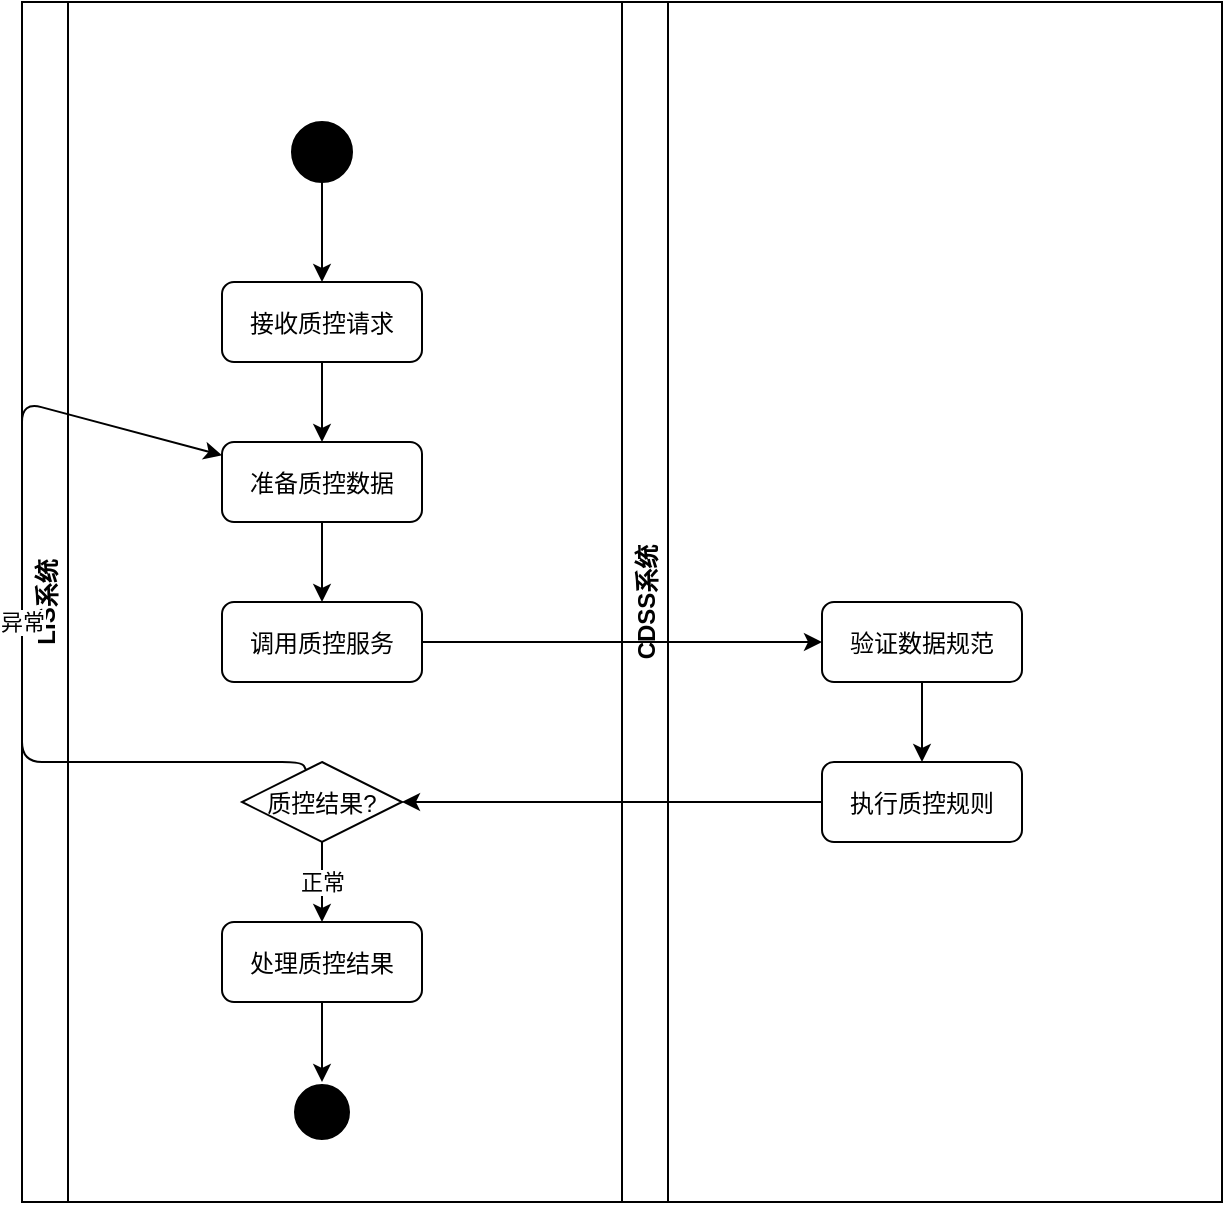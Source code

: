 <mxfile>
    <diagram id="quality-control" name="检验项目质控活动图">
        <mxGraphModel dx="1422" dy="798" grid="1" gridSize="10" guides="1" tooltips="1" connect="1" arrows="1" fold="1" page="1" pageScale="1" pageWidth="827" pageHeight="1169" math="0" shadow="0">
            <root>
                <mxCell id="0"/>
                <mxCell id="1" parent="0"/>
                
                <!-- 泳道 -->
                <mxCell id="lis_lane" value="LIS系统" style="swimlane;horizontal=0;" vertex="1" parent="1">
                    <mxGeometry x="40" y="40" width="300" height="600" as="geometry"/>
                </mxCell>
                
                <mxCell id="cdss_lane" value="CDSS系统" style="swimlane;horizontal=0;" vertex="1" parent="1">
                    <mxGeometry x="340" y="40" width="300" height="600" as="geometry"/>
                </mxCell>

                <!-- 开始节点 -->
                <mxCell id="start" value="" style="ellipse;fillColor=#000000;" vertex="1" parent="lis_lane">
                    <mxGeometry x="135" y="60" width="30" height="30" as="geometry"/>
                </mxCell>

                <!-- LIS系统活动 -->
                <mxCell id="act1" value="接收质控请求" style="rounded=1;" vertex="1" parent="lis_lane">
                    <mxGeometry x="100" y="140" width="100" height="40" as="geometry"/>
                </mxCell>

                <mxCell id="act2" value="准备质控数据" style="rounded=1;" vertex="1" parent="lis_lane">
                    <mxGeometry x="100" y="220" width="100" height="40" as="geometry"/>
                </mxCell>

                <mxCell id="act3" value="调用质控服务" style="rounded=1;" vertex="1" parent="lis_lane">
                    <mxGeometry x="100" y="300" width="100" height="40" as="geometry"/>
                </mxCell>

                <mxCell id="act4" value="处理质控结果" style="rounded=1;" vertex="1" parent="lis_lane">
                    <mxGeometry x="100" y="460" width="100" height="40" as="geometry"/>
                </mxCell>

                <!-- CDSS系统活动 -->
                <mxCell id="cdss_act1" value="验证数据规范" style="rounded=1;" vertex="1" parent="cdss_lane">
                    <mxGeometry x="100" y="300" width="100" height="40" as="geometry"/>
                </mxCell>

                <mxCell id="cdss_act2" value="执行质控规则" style="rounded=1;" vertex="1" parent="cdss_lane">
                    <mxGeometry x="100" y="380" width="100" height="40" as="geometry"/>
                </mxCell>

                <!-- 判断节点 -->
                <mxCell id="decision1" value="质控结果?" style="rhombus;" vertex="1" parent="lis_lane">
                    <mxGeometry x="110" y="380" width="80" height="40" as="geometry"/>
                </mxCell>

                <!-- 结束节点 -->
                <mxCell id="end" value="" style="ellipse;fillColor=#000000;strokeColor=#ffffff;strokeWidth=2;" vertex="1" parent="lis_lane">
                    <mxGeometry x="135" y="540" width="30" height="30" as="geometry"/>
                </mxCell>

                <!-- 连接线 -->
                <mxCell id="edge1" value="" style="endArrow=classic;html=1;" edge="1" parent="1" source="start" target="act1">
                    <mxGeometry relative="1" as="geometry"/>
                </mxCell>

                <mxCell id="edge2" value="" style="endArrow=classic;html=1;" edge="1" parent="1" source="act1" target="act2">
                    <mxGeometry relative="1" as="geometry"/>
                </mxCell>

                <mxCell id="edge3" value="" style="endArrow=classic;html=1;" edge="1" parent="1" source="act2" target="act3">
                    <mxGeometry relative="1" as="geometry"/>
                </mxCell>

                <mxCell id="edge4" value="" style="endArrow=classic;html=1;" edge="1" parent="1" source="act3" target="cdss_act1">
                    <mxGeometry relative="1" as="geometry"/>
                </mxCell>

                <mxCell id="edge5" value="" style="endArrow=classic;html=1;" edge="1" parent="1" source="cdss_act1" target="cdss_act2">
                    <mxGeometry relative="1" as="geometry"/>
                </mxCell>

                <mxCell id="edge6" value="" style="endArrow=classic;html=1;" edge="1" parent="1" source="cdss_act2" target="decision1">
                    <mxGeometry relative="1" as="geometry"/>
                </mxCell>

                <mxCell id="edge7" value="正常" style="endArrow=classic;html=1;" edge="1" parent="1" source="decision1" target="act4">
                    <mxGeometry relative="1" as="geometry"/>
                </mxCell>

                <mxCell id="edge8" value="异常" style="endArrow=classic;html=1;" edge="1" parent="1" source="decision1" target="act2">
                    <mxGeometry relative="1" as="geometry">
                        <Array as="points">
                            <mxPoint x="180" y="420"/>
                            <mxPoint x="40" y="420"/>
                            <mxPoint x="40" y="240"/>
                        </Array>
                    </mxGeometry>
                </mxCell>

                <mxCell id="edge9" value="" style="endArrow=classic;html=1;" edge="1" parent="1" source="act4" target="end">
                    <mxGeometry relative="1" as="geometry"/>
                </mxCell>

            </root>
        </mxGraphModel>
    </diagram>
</mxfile>
